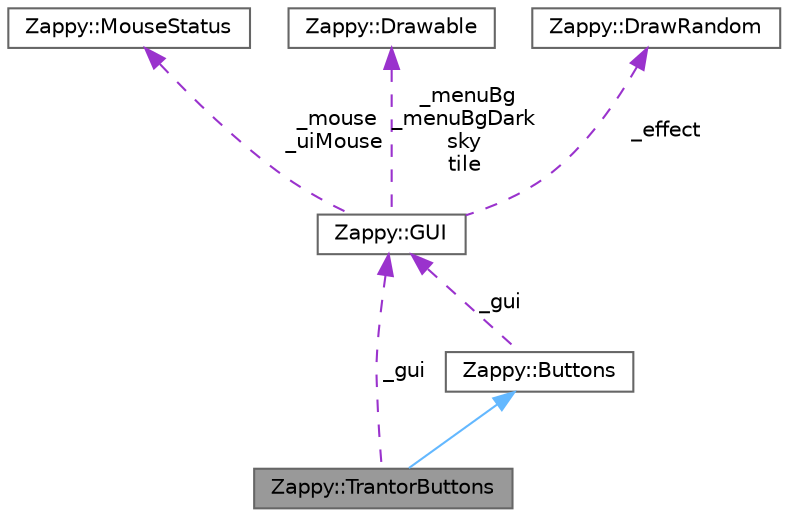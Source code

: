 digraph "Zappy::TrantorButtons"
{
 // LATEX_PDF_SIZE
  bgcolor="transparent";
  edge [fontname=Helvetica,fontsize=10,labelfontname=Helvetica,labelfontsize=10];
  node [fontname=Helvetica,fontsize=10,shape=box,height=0.2,width=0.4];
  Node1 [label="Zappy::TrantorButtons",height=0.2,width=0.4,color="gray40", fillcolor="grey60", style="filled", fontcolor="black",tooltip=" "];
  Node2 -> Node1 [dir="back",color="steelblue1",style="solid"];
  Node2 [label="Zappy::Buttons",height=0.2,width=0.4,color="gray40", fillcolor="white", style="filled",URL="$classZappy_1_1Buttons.html",tooltip=" "];
  Node3 -> Node2 [dir="back",color="darkorchid3",style="dashed",label=" _gui" ];
  Node3 [label="Zappy::GUI",height=0.2,width=0.4,color="gray40", fillcolor="white", style="filled",URL="$classZappy_1_1GUI.html",tooltip=" "];
  Node4 -> Node3 [dir="back",color="darkorchid3",style="dashed",label=" _mouse\n_uiMouse" ];
  Node4 [label="Zappy::MouseStatus",height=0.2,width=0.4,color="gray40", fillcolor="white", style="filled",URL="$classZappy_1_1MouseStatus.html",tooltip=" "];
  Node5 -> Node3 [dir="back",color="darkorchid3",style="dashed",label=" _menuBg\n_menuBgDark\nsky\ntile" ];
  Node5 [label="Zappy::Drawable",height=0.2,width=0.4,color="gray40", fillcolor="white", style="filled",URL="$classZappy_1_1Drawable.html",tooltip=" "];
  Node6 -> Node3 [dir="back",color="darkorchid3",style="dashed",label=" _effect" ];
  Node6 [label="Zappy::DrawRandom",height=0.2,width=0.4,color="gray40", fillcolor="white", style="filled",URL="$classZappy_1_1DrawRandom.html",tooltip=" "];
  Node3 -> Node1 [dir="back",color="darkorchid3",style="dashed",label=" _gui" ];
}
